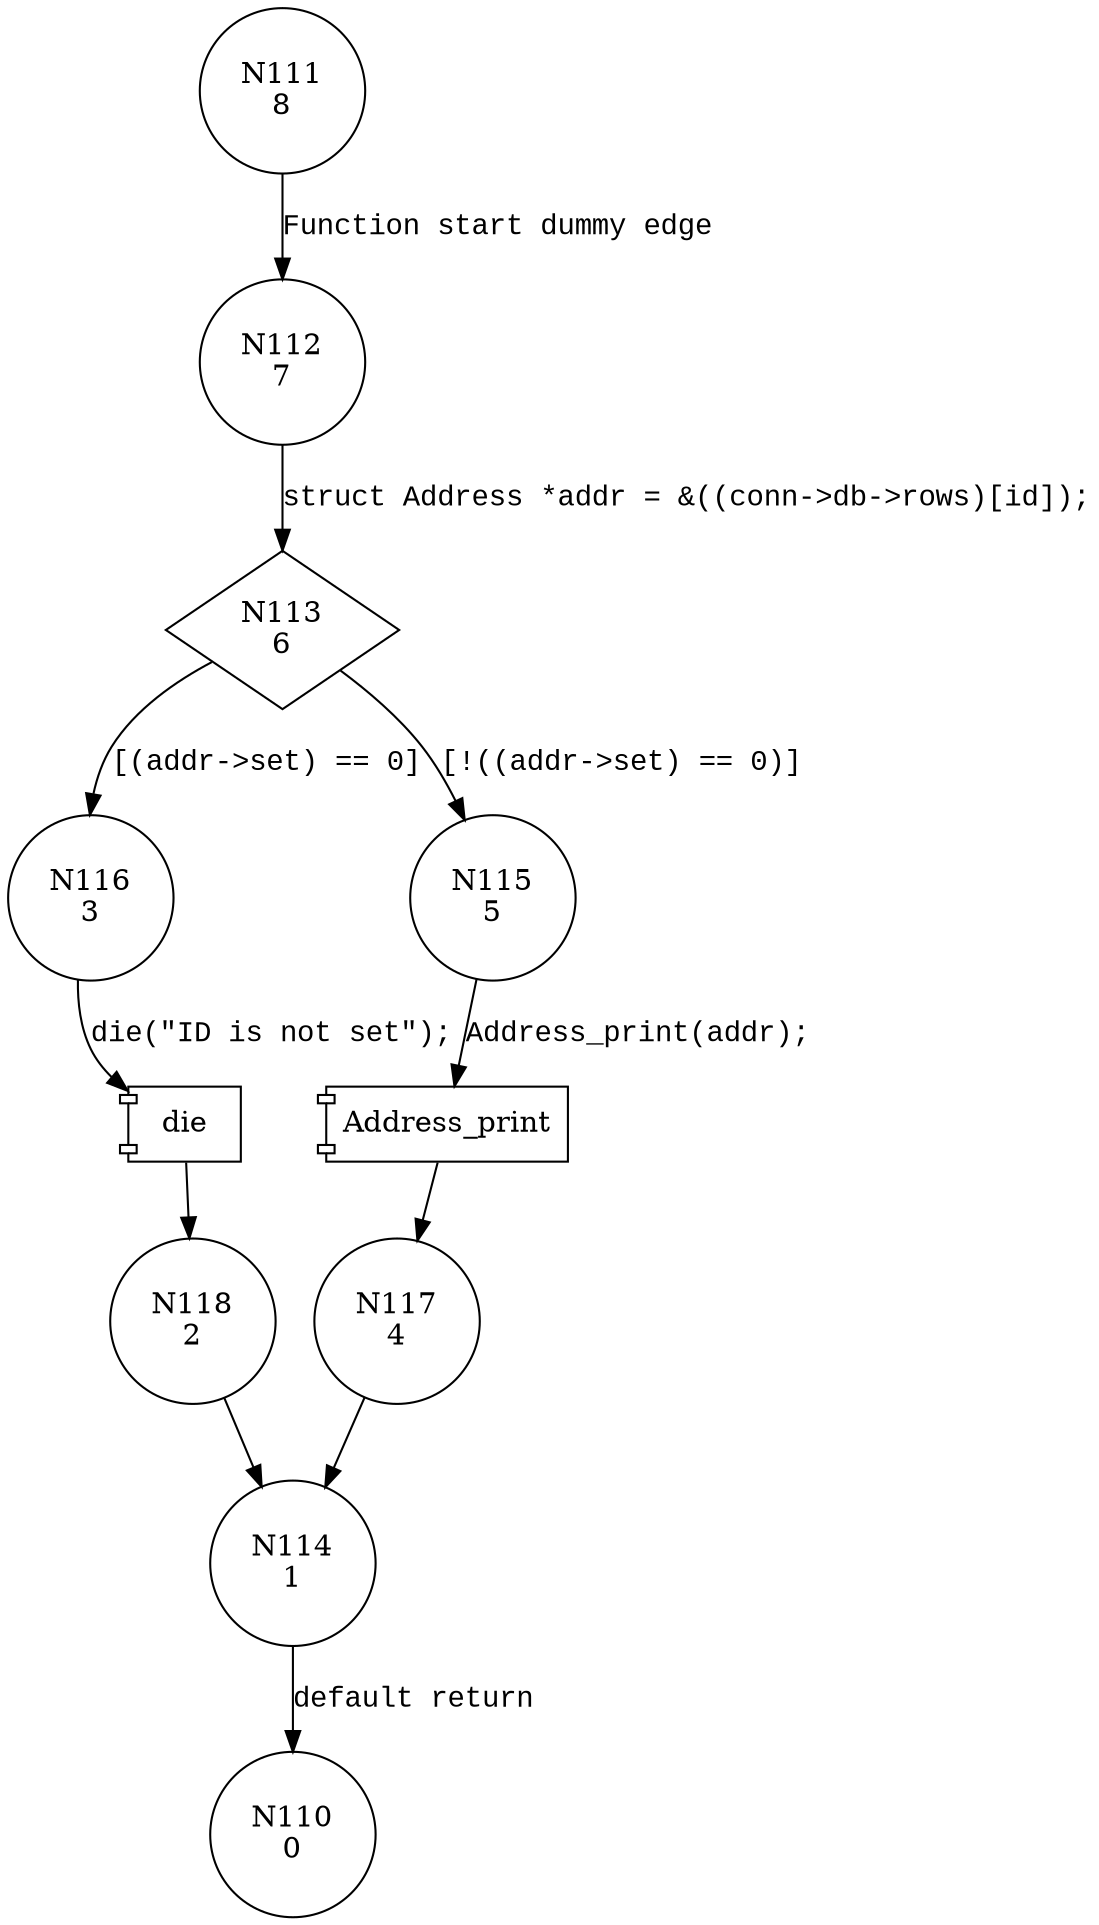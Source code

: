 digraph Database_get {
111 [shape="circle" label="N111\n8"]
112 [shape="circle" label="N112\n7"]
113 [shape="diamond" label="N113\n6"]
116 [shape="circle" label="N116\n3"]
115 [shape="circle" label="N115\n5"]
117 [shape="circle" label="N117\n4"]
114 [shape="circle" label="N114\n1"]
110 [shape="circle" label="N110\n0"]
118 [shape="circle" label="N118\n2"]
111 -> 112 [label="Function start dummy edge" fontname="Courier New"]
113 -> 116 [label="[(addr->set) == 0]" fontname="Courier New"]
113 -> 115 [label="[!((addr->set) == 0)]" fontname="Courier New"]
100001 [shape="component" label="Address_print"]
115 -> 100001 [label="Address_print(addr);" fontname="Courier New"]
100001 -> 117 [label="" fontname="Courier New"]
114 -> 110 [label="default return" fontname="Courier New"]
100002 [shape="component" label="die"]
116 -> 100002 [label="die(\"ID is not set\");" fontname="Courier New"]
100002 -> 118 [label="" fontname="Courier New"]
112 -> 113 [label="struct Address *addr = &((conn->db->rows)[id]);" fontname="Courier New"]
117 -> 114 [label="" fontname="Courier New"]
118 -> 114 [label="" fontname="Courier New"]
}